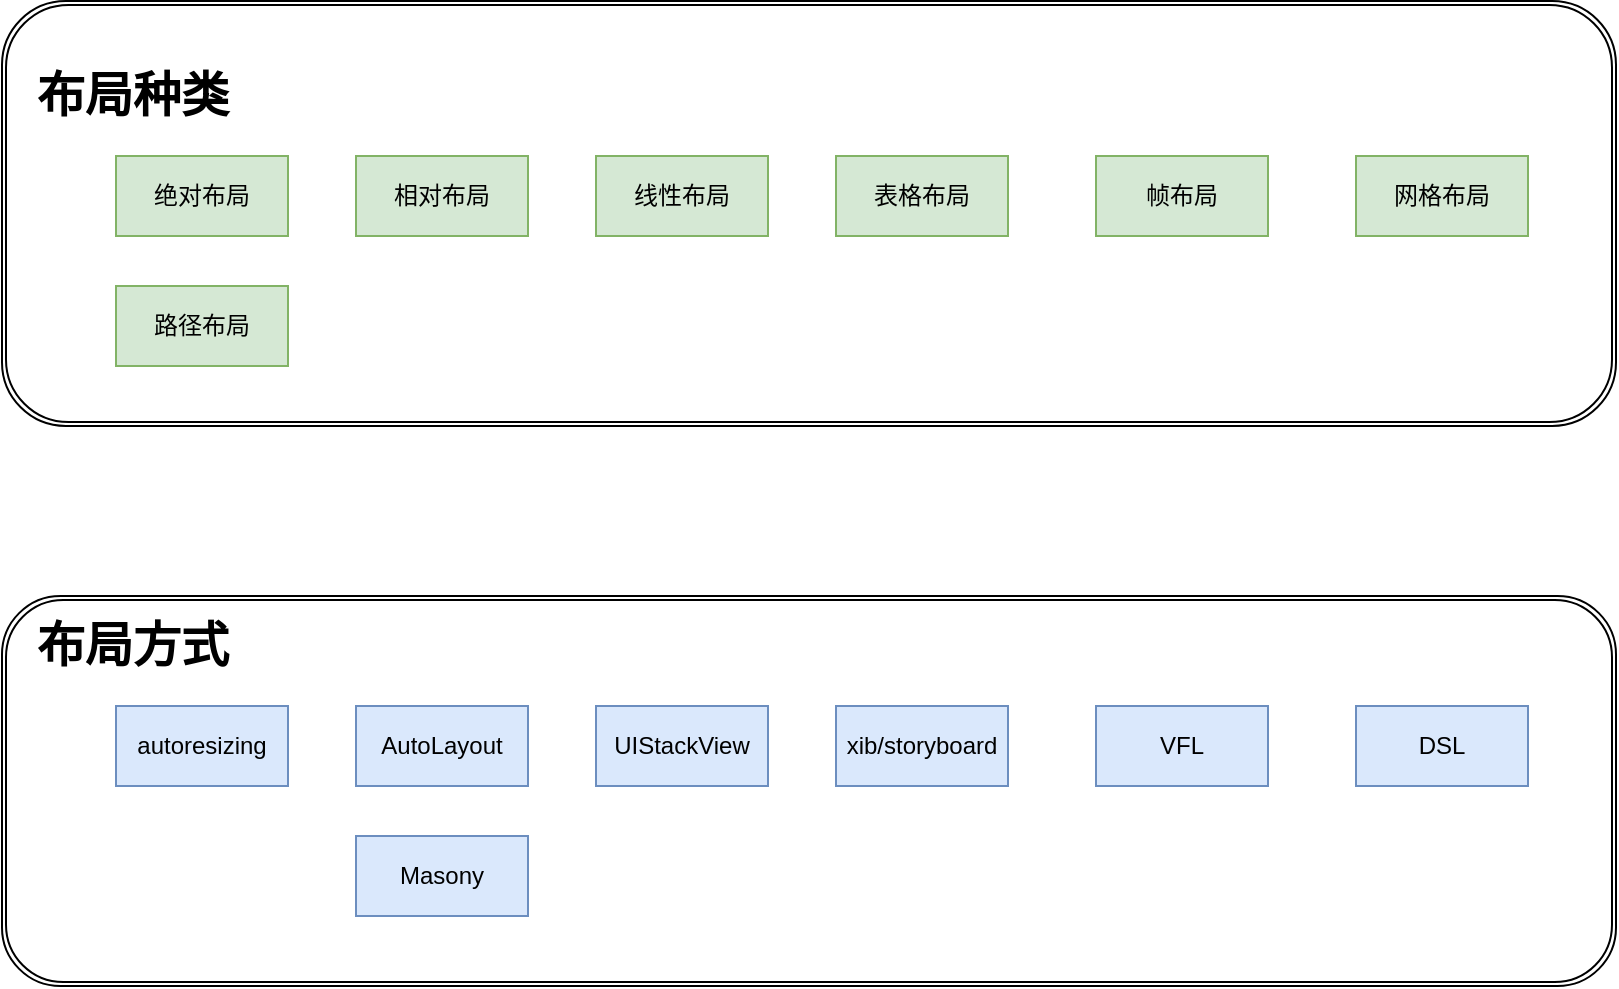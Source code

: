 <mxfile version="13.5.3" type="github">
  <diagram id="vNUCKqDn8_jH4mvtGCjA" name="Page-1">
    <mxGraphModel dx="1854" dy="1224" grid="1" gridSize="10" guides="1" tooltips="1" connect="1" arrows="1" fold="1" page="1" pageScale="1" pageWidth="827" pageHeight="1169" background="none" math="0" shadow="0">
      <root>
        <mxCell id="0" />
        <mxCell id="1" parent="0" />
        <mxCell id="cwtm7vFL364gR_QDkmuW-4" value="" style="shape=ext;double=1;rounded=1;whiteSpace=wrap;html=1;" parent="1" vertex="1">
          <mxGeometry x="223" y="425" width="807" height="195" as="geometry" />
        </mxCell>
        <mxCell id="cwtm7vFL364gR_QDkmuW-5" value="autoresizing" style="rounded=0;whiteSpace=wrap;html=1;fillColor=#dae8fc;strokeColor=#6c8ebf;" parent="1" vertex="1">
          <mxGeometry x="280" y="480" width="86" height="40" as="geometry" />
        </mxCell>
        <mxCell id="cwtm7vFL364gR_QDkmuW-8" value="AutoLayout" style="rounded=0;whiteSpace=wrap;html=1;fillColor=#dae8fc;strokeColor=#6c8ebf;" parent="1" vertex="1">
          <mxGeometry x="400" y="480" width="86" height="40" as="geometry" />
        </mxCell>
        <mxCell id="cwtm7vFL364gR_QDkmuW-9" value="Masony" style="rounded=0;whiteSpace=wrap;html=1;fillColor=#dae8fc;strokeColor=#6c8ebf;" parent="1" vertex="1">
          <mxGeometry x="400" y="545" width="86" height="40" as="geometry" />
        </mxCell>
        <mxCell id="cwtm7vFL364gR_QDkmuW-10" value="UIStackView" style="rounded=0;whiteSpace=wrap;html=1;fillColor=#dae8fc;strokeColor=#6c8ebf;" parent="1" vertex="1">
          <mxGeometry x="520" y="480" width="86" height="40" as="geometry" />
        </mxCell>
        <mxCell id="cwtm7vFL364gR_QDkmuW-11" value="VFL" style="rounded=0;whiteSpace=wrap;html=1;fillColor=#dae8fc;strokeColor=#6c8ebf;" parent="1" vertex="1">
          <mxGeometry x="770" y="480" width="86" height="40" as="geometry" />
        </mxCell>
        <mxCell id="cwtm7vFL364gR_QDkmuW-12" value="DSL" style="rounded=0;whiteSpace=wrap;html=1;fillColor=#dae8fc;strokeColor=#6c8ebf;" parent="1" vertex="1">
          <mxGeometry x="900" y="480" width="86" height="40" as="geometry" />
        </mxCell>
        <mxCell id="cwtm7vFL364gR_QDkmuW-17" value="布局方式" style="text;strokeColor=none;fillColor=none;html=1;fontSize=24;fontStyle=1;verticalAlign=middle;align=center;" parent="1" vertex="1">
          <mxGeometry x="223" y="430" width="130" height="40" as="geometry" />
        </mxCell>
        <mxCell id="cwtm7vFL364gR_QDkmuW-18" value="xib/storyboard" style="rounded=0;whiteSpace=wrap;html=1;fillColor=#dae8fc;strokeColor=#6c8ebf;" parent="1" vertex="1">
          <mxGeometry x="640" y="480" width="86" height="40" as="geometry" />
        </mxCell>
        <mxCell id="cwtm7vFL364gR_QDkmuW-19" value="" style="shape=ext;double=1;rounded=1;whiteSpace=wrap;html=1;" parent="1" vertex="1">
          <mxGeometry x="223" y="127.5" width="807" height="212.5" as="geometry" />
        </mxCell>
        <mxCell id="cwtm7vFL364gR_QDkmuW-20" value="绝对布局" style="rounded=0;whiteSpace=wrap;html=1;fillColor=#d5e8d4;strokeColor=#82b366;" parent="1" vertex="1">
          <mxGeometry x="280" y="205" width="86" height="40" as="geometry" />
        </mxCell>
        <mxCell id="cwtm7vFL364gR_QDkmuW-21" value="相对布局" style="rounded=0;whiteSpace=wrap;html=1;fillColor=#d5e8d4;strokeColor=#82b366;" parent="1" vertex="1">
          <mxGeometry x="400" y="205" width="86" height="40" as="geometry" />
        </mxCell>
        <mxCell id="cwtm7vFL364gR_QDkmuW-23" value="线性布局" style="rounded=0;whiteSpace=wrap;html=1;fillColor=#d5e8d4;strokeColor=#82b366;" parent="1" vertex="1">
          <mxGeometry x="520" y="205" width="86" height="40" as="geometry" />
        </mxCell>
        <mxCell id="cwtm7vFL364gR_QDkmuW-24" value="帧布局" style="rounded=0;whiteSpace=wrap;html=1;fillColor=#d5e8d4;strokeColor=#82b366;" parent="1" vertex="1">
          <mxGeometry x="770" y="205" width="86" height="40" as="geometry" />
        </mxCell>
        <mxCell id="cwtm7vFL364gR_QDkmuW-25" value="网格布局" style="rounded=0;whiteSpace=wrap;html=1;fillColor=#d5e8d4;strokeColor=#82b366;" parent="1" vertex="1">
          <mxGeometry x="900" y="205" width="86" height="40" as="geometry" />
        </mxCell>
        <mxCell id="cwtm7vFL364gR_QDkmuW-26" value="布局种类" style="text;strokeColor=none;fillColor=none;html=1;fontSize=24;fontStyle=1;verticalAlign=middle;align=center;" parent="1" vertex="1">
          <mxGeometry x="223" y="155" width="130" height="40" as="geometry" />
        </mxCell>
        <mxCell id="cwtm7vFL364gR_QDkmuW-27" value="表格布局" style="rounded=0;whiteSpace=wrap;html=1;fillColor=#d5e8d4;strokeColor=#82b366;" parent="1" vertex="1">
          <mxGeometry x="640" y="205" width="86" height="40" as="geometry" />
        </mxCell>
        <mxCell id="2pNWyBDTNfDE7HH_i4GO-1" value="路径布局" style="rounded=0;whiteSpace=wrap;html=1;fillColor=#d5e8d4;strokeColor=#82b366;" vertex="1" parent="1">
          <mxGeometry x="280" y="270" width="86" height="40" as="geometry" />
        </mxCell>
      </root>
    </mxGraphModel>
  </diagram>
</mxfile>
